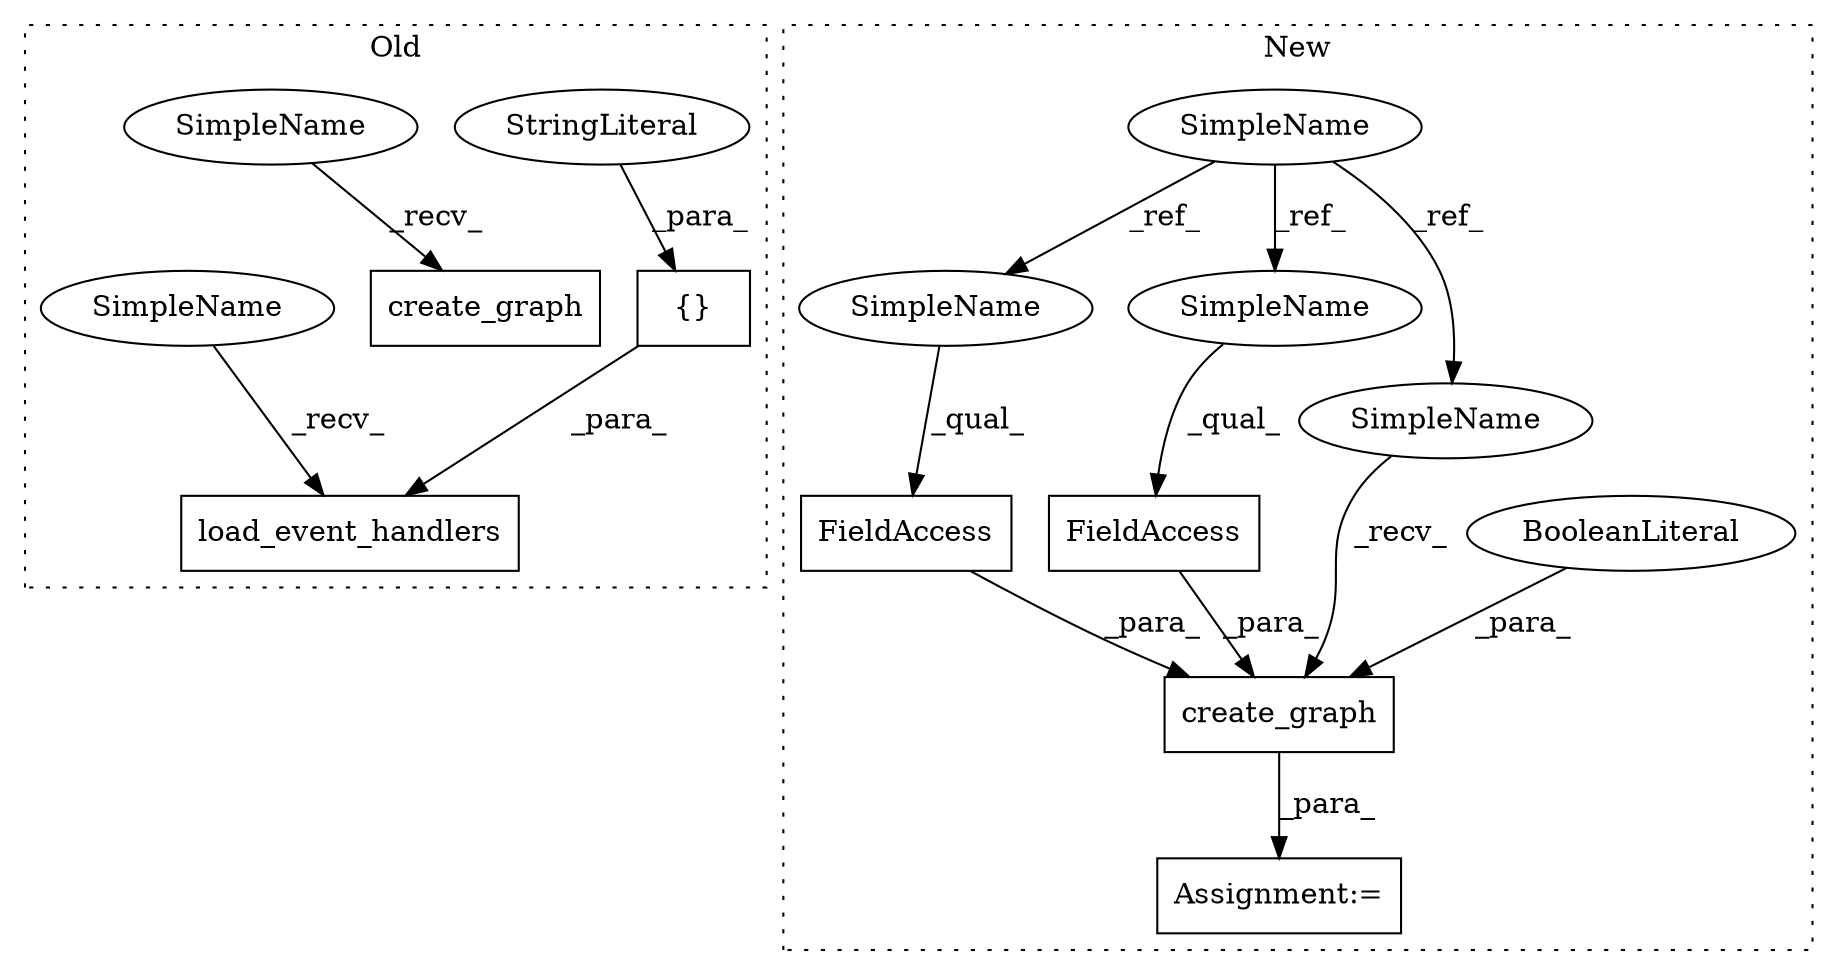 digraph G {
subgraph cluster0 {
1 [label="{}" a="4" s="4797,4848" l="1,1" shape="box"];
4 [label="load_event_handlers" a="32" s="4765,4849" l="20,1" shape="box"];
7 [label="create_graph" a="32" s="4896" l="14" shape="box"];
8 [label="StringLiteral" a="45" s="4798" l="50" shape="ellipse"];
14 [label="SimpleName" a="42" s="4884" l="11" shape="ellipse"];
15 [label="SimpleName" a="42" s="4753" l="11" shape="ellipse"];
label = "Old";
style="dotted";
}
subgraph cluster1 {
2 [label="create_graph" a="32" s="5005,5059" l="13,1" shape="box"];
3 [label="BooleanLiteral" a="9" s="5055" l="4" shape="ellipse"];
5 [label="SimpleName" a="42" s="4945" l="11" shape="ellipse"];
6 [label="FieldAccess" a="22" s="5018" l="15" shape="box"];
9 [label="Assignment:=" a="7" s="4992" l="1" shape="box"];
10 [label="FieldAccess" a="22" s="5034" l="20" shape="box"];
11 [label="SimpleName" a="42" s="5018" l="11" shape="ellipse"];
12 [label="SimpleName" a="42" s="5034" l="11" shape="ellipse"];
13 [label="SimpleName" a="42" s="4993" l="11" shape="ellipse"];
label = "New";
style="dotted";
}
1 -> 4 [label="_para_"];
2 -> 9 [label="_para_"];
3 -> 2 [label="_para_"];
5 -> 13 [label="_ref_"];
5 -> 11 [label="_ref_"];
5 -> 12 [label="_ref_"];
6 -> 2 [label="_para_"];
8 -> 1 [label="_para_"];
10 -> 2 [label="_para_"];
11 -> 6 [label="_qual_"];
12 -> 10 [label="_qual_"];
13 -> 2 [label="_recv_"];
14 -> 7 [label="_recv_"];
15 -> 4 [label="_recv_"];
}